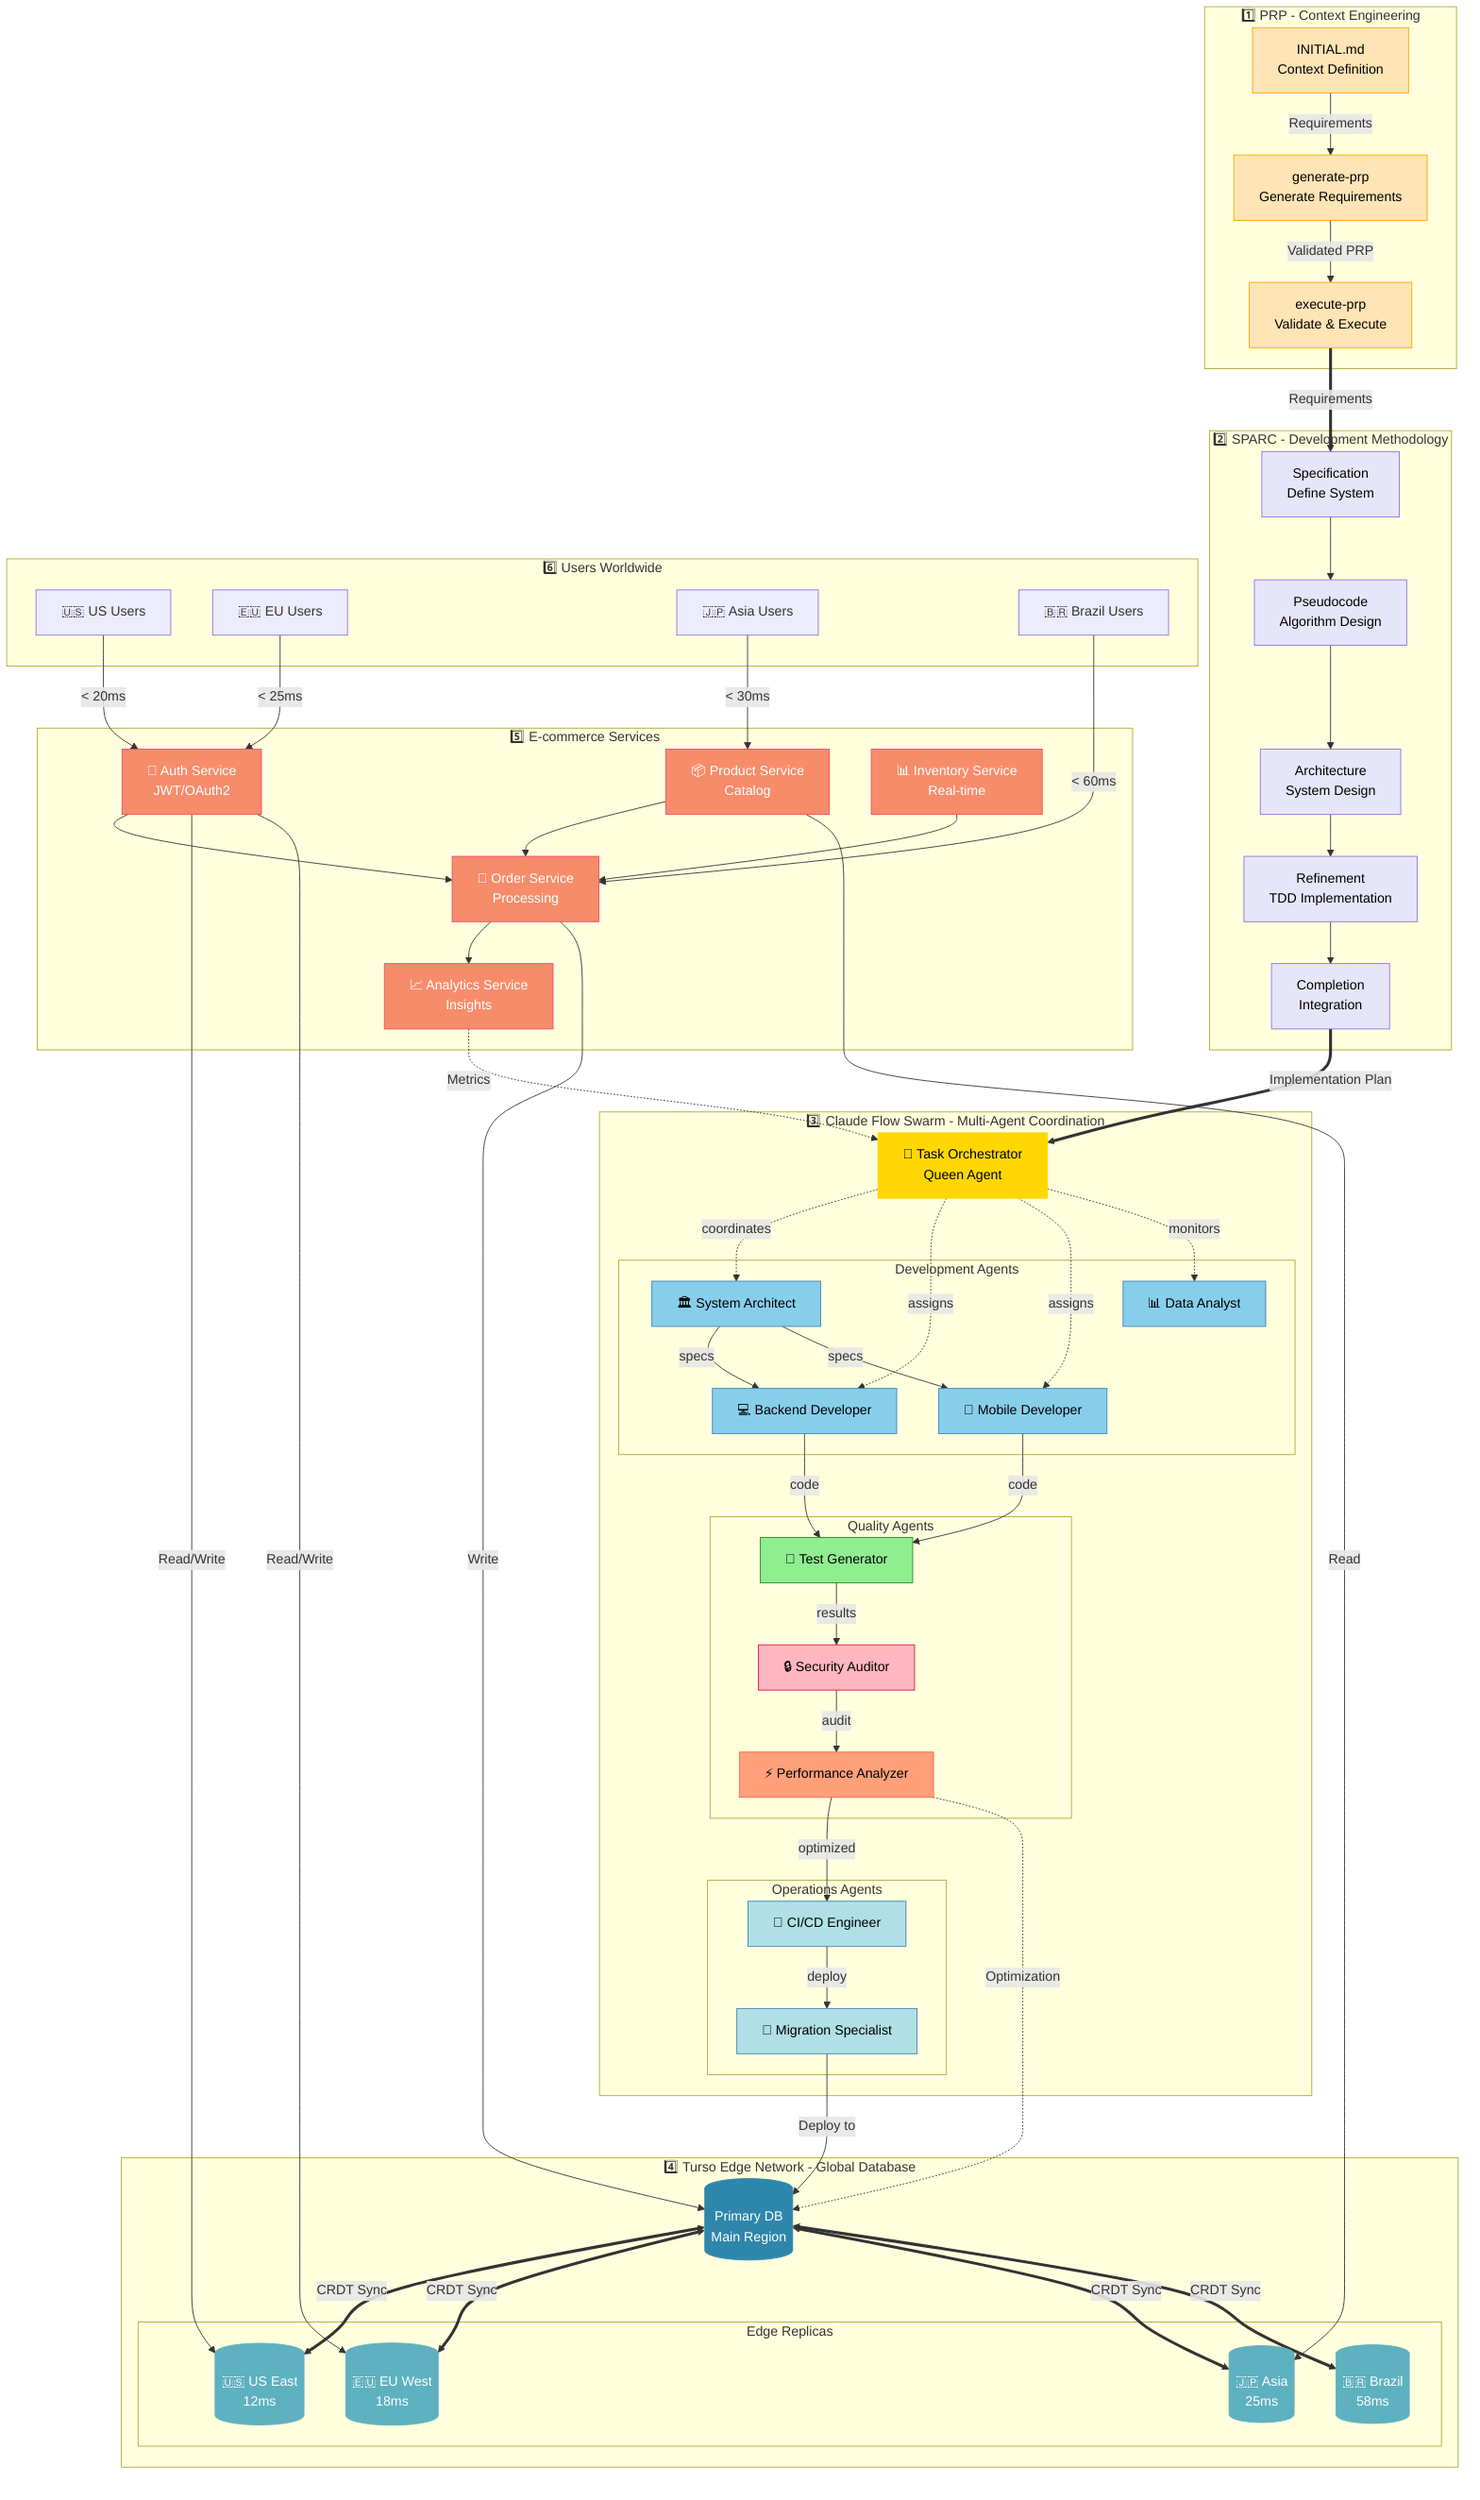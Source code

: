graph TB
    subgraph "1️⃣ PRP - Context Engineering"
        PRP_INIT[INITIAL.md<br/>Context Definition]
        PRP_GEN[generate-prp<br/>Generate Requirements]
        PRP_EXEC[execute-prp<br/>Validate & Execute]
        
        PRP_INIT -->|Requirements| PRP_GEN
        PRP_GEN -->|Validated PRP| PRP_EXEC
    end
    
    subgraph "2️⃣ SPARC - Development Methodology"
        SPARC_S[Specification<br/>Define System]
        SPARC_P[Pseudocode<br/>Algorithm Design]
        SPARC_A[Architecture<br/>System Design]
        SPARC_R[Refinement<br/>TDD Implementation]
        SPARC_C[Completion<br/>Integration]
        
        SPARC_S --> SPARC_P
        SPARC_P --> SPARC_A
        SPARC_A --> SPARC_R
        SPARC_R --> SPARC_C
    end
    
    subgraph "3️⃣ Claude Flow Swarm - Multi-Agent Coordination"
        QUEEN[👑 Task Orchestrator<br/>Queen Agent]
        
        subgraph "Development Agents"
            ARCH[🏛️ System Architect]
            CODER1[💻 Backend Developer]
            CODER2[📱 Mobile Developer]
            ANALYST[📊 Data Analyst]
        end
        
        subgraph "Quality Agents"
            SECURITY[🔒 Security Auditor]
            TESTER[🧪 Test Generator]
            PERF[⚡ Performance Analyzer]
        end
        
        subgraph "Operations Agents"
            MIGRATOR[🚀 Migration Specialist]
            CICD[🔄 CI/CD Engineer]
        end
        
        QUEEN -.->|coordinates| ARCH
        QUEEN -.->|assigns| CODER1
        QUEEN -.->|assigns| CODER2
        QUEEN -.->|monitors| ANALYST
        
        ARCH -->|specs| CODER1
        ARCH -->|specs| CODER2
        CODER1 -->|code| TESTER
        CODER2 -->|code| TESTER
        TESTER -->|results| SECURITY
        SECURITY -->|audit| PERF
        PERF -->|optimized| CICD
        CICD -->|deploy| MIGRATOR
    end
    
    subgraph "4️⃣ Turso Edge Network - Global Database"
        MAIN_DB[(Primary DB<br/>Main Region)]
        
        subgraph "Edge Replicas"
            EDGE_US[(🇺🇸 US East<br/>12ms)]
            EDGE_EU[(🇪🇺 EU West<br/>18ms)]
            EDGE_ASIA[(🇯🇵 Asia<br/>25ms)]
            EDGE_BR[(🇧🇷 Brazil<br/>58ms)]
        end
        
        MAIN_DB <==>|CRDT Sync| EDGE_US
        MAIN_DB <==>|CRDT Sync| EDGE_EU
        MAIN_DB <==>|CRDT Sync| EDGE_ASIA
        MAIN_DB <==>|CRDT Sync| EDGE_BR
    end
    
    subgraph "5️⃣ E-commerce Services"
        AUTH[🔐 Auth Service<br/>JWT/OAuth2]
        PRODUCTS[📦 Product Service<br/>Catalog]
        ORDERS[🛒 Order Service<br/>Processing]
        INVENTORY[📊 Inventory Service<br/>Real-time]
        ANALYTICS[📈 Analytics Service<br/>Insights]
        
        AUTH --> ORDERS
        PRODUCTS --> ORDERS
        INVENTORY --> ORDERS
        ORDERS --> ANALYTICS
    end
    
    subgraph "6️⃣ Users Worldwide"
        US_USERS[🇺🇸 US Users]
        EU_USERS[🇪🇺 EU Users]
        ASIA_USERS[🇯🇵 Asia Users]
        BR_USERS[🇧🇷 Brazil Users]
    end
    
    %% Integration Flow
    PRP_EXEC ==>|Requirements| SPARC_S
    SPARC_C ==>|Implementation Plan| QUEEN
    
    MIGRATOR -->|Deploy to| MAIN_DB
    
    AUTH -->|Read/Write| EDGE_US
    AUTH -->|Read/Write| EDGE_EU
    PRODUCTS -->|Read| EDGE_ASIA
    ORDERS -->|Write| MAIN_DB
    
    US_USERS -->|< 20ms| AUTH
    EU_USERS -->|< 25ms| AUTH
    ASIA_USERS -->|< 30ms| PRODUCTS
    BR_USERS -->|< 60ms| ORDERS
    
    %% Performance Metrics
    ANALYTICS -.->|Metrics| QUEEN
    PERF -.->|Optimization| MAIN_DB
    
    %% Styling
    style PRP_INIT fill:#FFE4B5,stroke:#FFA500,color:#000
    style PRP_GEN fill:#FFE4B5,stroke:#FFA500,color:#000
    style PRP_EXEC fill:#FFE4B5,stroke:#FFA500,color:#000
    
    style SPARC_S fill:#E6E6FA,stroke:#9370DB,color:#000
    style SPARC_P fill:#E6E6FA,stroke:#9370DB,color:#000
    style SPARC_A fill:#E6E6FA,stroke:#9370DB,color:#000
    style SPARC_R fill:#E6E6FA,stroke:#9370DB,color:#000
    style SPARC_C fill:#E6E6FA,stroke:#9370DB,color:#000
    
    style QUEEN fill:#FFD700,stroke:#FFD700,color:#000
    style ARCH fill:#87CEEB,stroke:#4682B4,color:#000
    style CODER1 fill:#87CEEB,stroke:#4682B4,color:#000
    style CODER2 fill:#87CEEB,stroke:#4682B4,color:#000
    style ANALYST fill:#87CEEB,stroke:#4682B4,color:#000
    
    style SECURITY fill:#FFB6C1,stroke:#DC143C,color:#000
    style TESTER fill:#90EE90,stroke:#228B22,color:#000
    style PERF fill:#FFA07A,stroke:#FF6347,color:#000
    
    style MIGRATOR fill:#B0E0E6,stroke:#4682B4,color:#000
    style CICD fill:#B0E0E6,stroke:#4682B4,color:#000
    
    style MAIN_DB fill:#2E86AB,stroke:#2E86AB,color:#fff
    style EDGE_US fill:#5EB1BF,stroke:#5EB1BF,color:#fff
    style EDGE_EU fill:#5EB1BF,stroke:#5EB1BF,color:#fff
    style EDGE_ASIA fill:#5EB1BF,stroke:#5EB1BF,color:#fff
    style EDGE_BR fill:#5EB1BF,stroke:#5EB1BF,color:#fff
    
    style AUTH fill:#F78C6B,stroke:#EF476F,color:#fff
    style PRODUCTS fill:#F78C6B,stroke:#EF476F,color:#fff
    style ORDERS fill:#F78C6B,stroke:#EF476F,color:#fff
    style INVENTORY fill:#F78C6B,stroke:#EF476F,color:#fff
    style ANALYTICS fill:#F78C6B,stroke:#EF476F,color:#fff